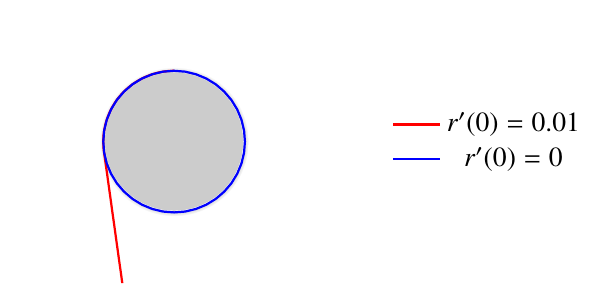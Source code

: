 \documentclass{standalone}

\usepackage{pgfplots}
\usepackage{tikz}
\usepackage{xcolor}
\usepackage{txfonts}

%used for drawing n(r)-Area
\definecolor{lGray}{gray}{0.8}
\definecolor{llGray}{gray}{0.9}
\usepgfplotslibrary{fillbetween}

\tikzset{
  ring shading/.code args={from #1 at #2 to #3 at #4}{
    \def\colin{#1}
    \def\radin{#2}
    \def\colout{#3}
    \def\radout{#4}
    \pgfmathsetmacro{\proportion}{\radin/\radout}
    \pgfmathsetmacro{\outer}{.8818cm}
    \pgfmathsetmacro{\inner}{.8818cm*\proportion}
    \pgfmathsetmacro{\innerlow}{\inner-0.01pt}
    \pgfdeclareradialshading{ring}{\pgfpoint{0cm}{0cm}}%
    {
      color(0pt)=(white);
      color(\innerlow)=(white);
      color(\inner)=(#1);
      color(\outer)=(#3)
    }
    \pgfkeysalso{/tikz/shading=ring}
  },
}

\begin{document}

\begin{tikzpicture}
        \begin{axis} [
          axis lines=none, 
          width=6cm, 
          axis equal,
          ticks = none,  
          legend style={at={(1.1,0.5)}, anchor=west, draw=none}, 
          ymin = -2000,
          ymax = 2000,
          xmin = -2000, 
          xmax = 2000, 
          zmin = 1,
          zmax = 2,
          %colorbar, 
          colormap={traditionalpm3d}{color=(white) color=(lGray) color=(lGray) color=(lGray)},
          view={0}{90}
        ]  
          %\addplot3[surf, domain=-1.5:1.5, y domain=-1.5:1.5, shader=flat, samples=61, forget plot] {1 + (2-sqrt(x^2+y^2))^2};  
          \draw [draw=none, fill=lGray] (axis cs:0,0) circle (25pt);  
          \shade[even odd rule,ring shading={from lGray at 25pt to white at 27pt}]
            (axis cs:0,0) circle (25pt) circle (27pt);
          %\addlegendentry{$n(r)$};
          
          
          %f'(0)=0.01
          \addplot [mark = none, thick, color=red] coordinates {
            (   0,1000)( -70, 998)(-140, 990)(-208, 978)(-276, 961)(-343, 939)(-408, 913)(-471, 882)(-531, 847)(-589, 808)(-644, 765)(-696, 718)(-745, 667)(-790, 614)(-831, 557)(-867, 498)(-900, 436)(-922, 387)(-942, 336)(-959, 285)(-973, 233)(-980, 198)(-987, 163)(-992, 128)(-996,  93)(-998,  68)(-999,  44)(-1000,  19)(-1000,  -6)(-1000, -23)(-999, -39)(-999, -55)(-998, -72)(-997, -83)(-996, -95)(-995,-106)(-994,-117)(-993,-124)(-992,-130)(-991,-136)(-990,-143)(-990,-145)(-990,-148)(-989,-150)(-989,-153)(-989,-155)(-988,-158)(-988,-160)(-988,-163)(-987,-165)(-987,-168)(-987,-170)(-986,-173)(-984,-186)(-983,-199)(-981,-212)(-979,-225)(-970,-290)(-961,-356)(-951,-425)(-941,-496)(-930,-577)(-918,-662)(-905,-755)(-891,-856)(-876,-967)(-858,-1093)(-838,-1236)(-815,-1404)(-797,-1532)(-777,-1677)(-753,-1845)(-726,-2042)
          };
          \addlegendentry{$r'(0) = 0.01$};          
          
          %f'(0)=0
          \addplot [mark = none, thick, color=blue] coordinates {
            (   0,1000)(-156, 988)(-309, 951)(-454, 891)(-588, 809)(-707, 707)(-809, 588)(-891, 454)(-951, 309)(-988, 156)(-1000,   0)(-988,-156)(-951,-309)(-891,-454)(-809,-588)(-707,-707)(-588,-809)(-454,-891)(-309,-951)(-156,-988)(  -0,-1000)( 156,-988)( 309,-951)( 454,-891)( 588,-809)( 707,-707)( 809,-588)( 891,-454)( 951,-309)( 988,-156)(1000,  -0)( 988, 156)( 951, 309)( 891, 454)( 809, 588)( 707, 707)( 588, 809)( 454, 891)( 309, 951)( 156, 988)(   0,1000)
          };
          \addlegendentry{$r'(0) = 0$};
          
          %\draw [fill=black] (axis cs:0,100) circle (1pt);         
          
          \end{axis}   
      \end{tikzpicture}

\end{document}
